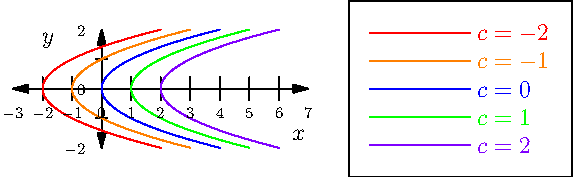 // Asymptote code for plotting level curves of f(x, y) = y - x^2
import graph;

size(10cm);

real fa(real x) { return x**2 - 2; }
real fb(real x) { return x**2 - 1; }
real fc(real x) { return x**2; }
real fd(real x) { return x**2 + 1; }
real fe(real x) { return x**2 + 2; }

// Set up the range of the plot
real xmin = -3, xmax = 7;
real ymin = -2, ymax = 2;

xaxis("$x$", xmin, xmax, Ticks(Label(fontsize(8pt)), Step=1, begin=false, end=false), Arrows);
yaxis("$y$", ymin, ymax, Ticks(Label(fontsize(8pt)), step=1, begin=false, end=false), Arrows);

transform t = reflect((0,0), (1,1));
draw(t*graph(fa, ymin, ymax, operator ..), red, "$c = -2$", align=W);
draw(t*graph(fb, ymin, ymax, operator ..), orange, "$c = -1$", align=W);
draw(t*graph(fc, ymin, ymax, operator ..), blue, "$c = 0$", align=W);
draw(t*graph(fd, ymin, ymax, operator ..), green, "$c = 1$", align=W);
draw(t*graph(fe, ymin, ymax, operator ..), purple, "$c = 2$", align=W);

add(legend(),point(E),(20,0),UnFill);
